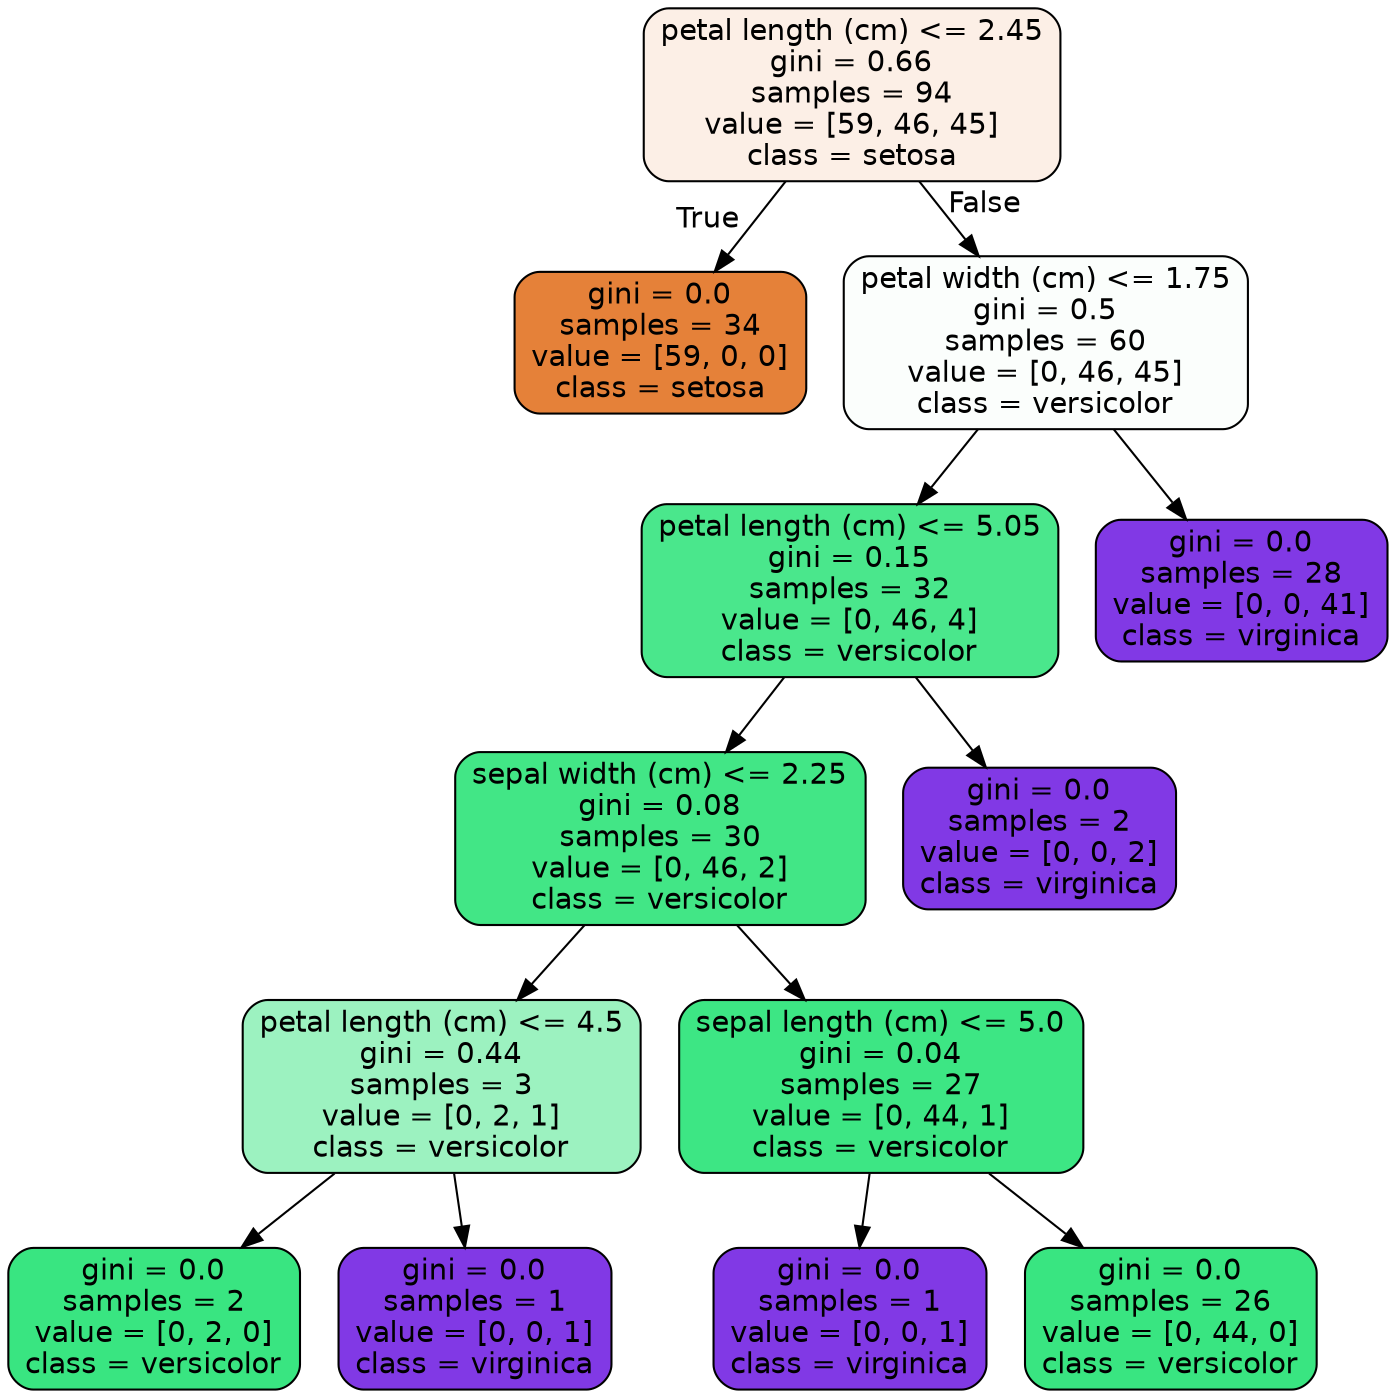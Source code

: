 digraph Tree {
node [shape=box, style="filled, rounded", color="black", fontname="helvetica"] ;
edge [fontname="helvetica"] ;
0 [label="petal length (cm) <= 2.45\ngini = 0.66\nsamples = 94\nvalue = [59, 46, 45]\nclass = setosa", fillcolor="#fcefe6"] ;
1 [label="gini = 0.0\nsamples = 34\nvalue = [59, 0, 0]\nclass = setosa", fillcolor="#e58139"] ;
0 -> 1 [labeldistance=2.5, labelangle=45, headlabel="True"] ;
2 [label="petal width (cm) <= 1.75\ngini = 0.5\nsamples = 60\nvalue = [0, 46, 45]\nclass = versicolor", fillcolor="#fbfefc"] ;
0 -> 2 [labeldistance=2.5, labelangle=-45, headlabel="False"] ;
3 [label="petal length (cm) <= 5.05\ngini = 0.15\nsamples = 32\nvalue = [0, 46, 4]\nclass = versicolor", fillcolor="#4ae78c"] ;
2 -> 3 ;
4 [label="sepal width (cm) <= 2.25\ngini = 0.08\nsamples = 30\nvalue = [0, 46, 2]\nclass = versicolor", fillcolor="#42e686"] ;
3 -> 4 ;
5 [label="petal length (cm) <= 4.5\ngini = 0.44\nsamples = 3\nvalue = [0, 2, 1]\nclass = versicolor", fillcolor="#9cf2c0"] ;
4 -> 5 ;
6 [label="gini = 0.0\nsamples = 2\nvalue = [0, 2, 0]\nclass = versicolor", fillcolor="#39e581"] ;
5 -> 6 ;
7 [label="gini = 0.0\nsamples = 1\nvalue = [0, 0, 1]\nclass = virginica", fillcolor="#8139e5"] ;
5 -> 7 ;
8 [label="sepal length (cm) <= 5.0\ngini = 0.04\nsamples = 27\nvalue = [0, 44, 1]\nclass = versicolor", fillcolor="#3de684"] ;
4 -> 8 ;
9 [label="gini = 0.0\nsamples = 1\nvalue = [0, 0, 1]\nclass = virginica", fillcolor="#8139e5"] ;
8 -> 9 ;
10 [label="gini = 0.0\nsamples = 26\nvalue = [0, 44, 0]\nclass = versicolor", fillcolor="#39e581"] ;
8 -> 10 ;
11 [label="gini = 0.0\nsamples = 2\nvalue = [0, 0, 2]\nclass = virginica", fillcolor="#8139e5"] ;
3 -> 11 ;
12 [label="gini = 0.0\nsamples = 28\nvalue = [0, 0, 41]\nclass = virginica", fillcolor="#8139e5"] ;
2 -> 12 ;
}